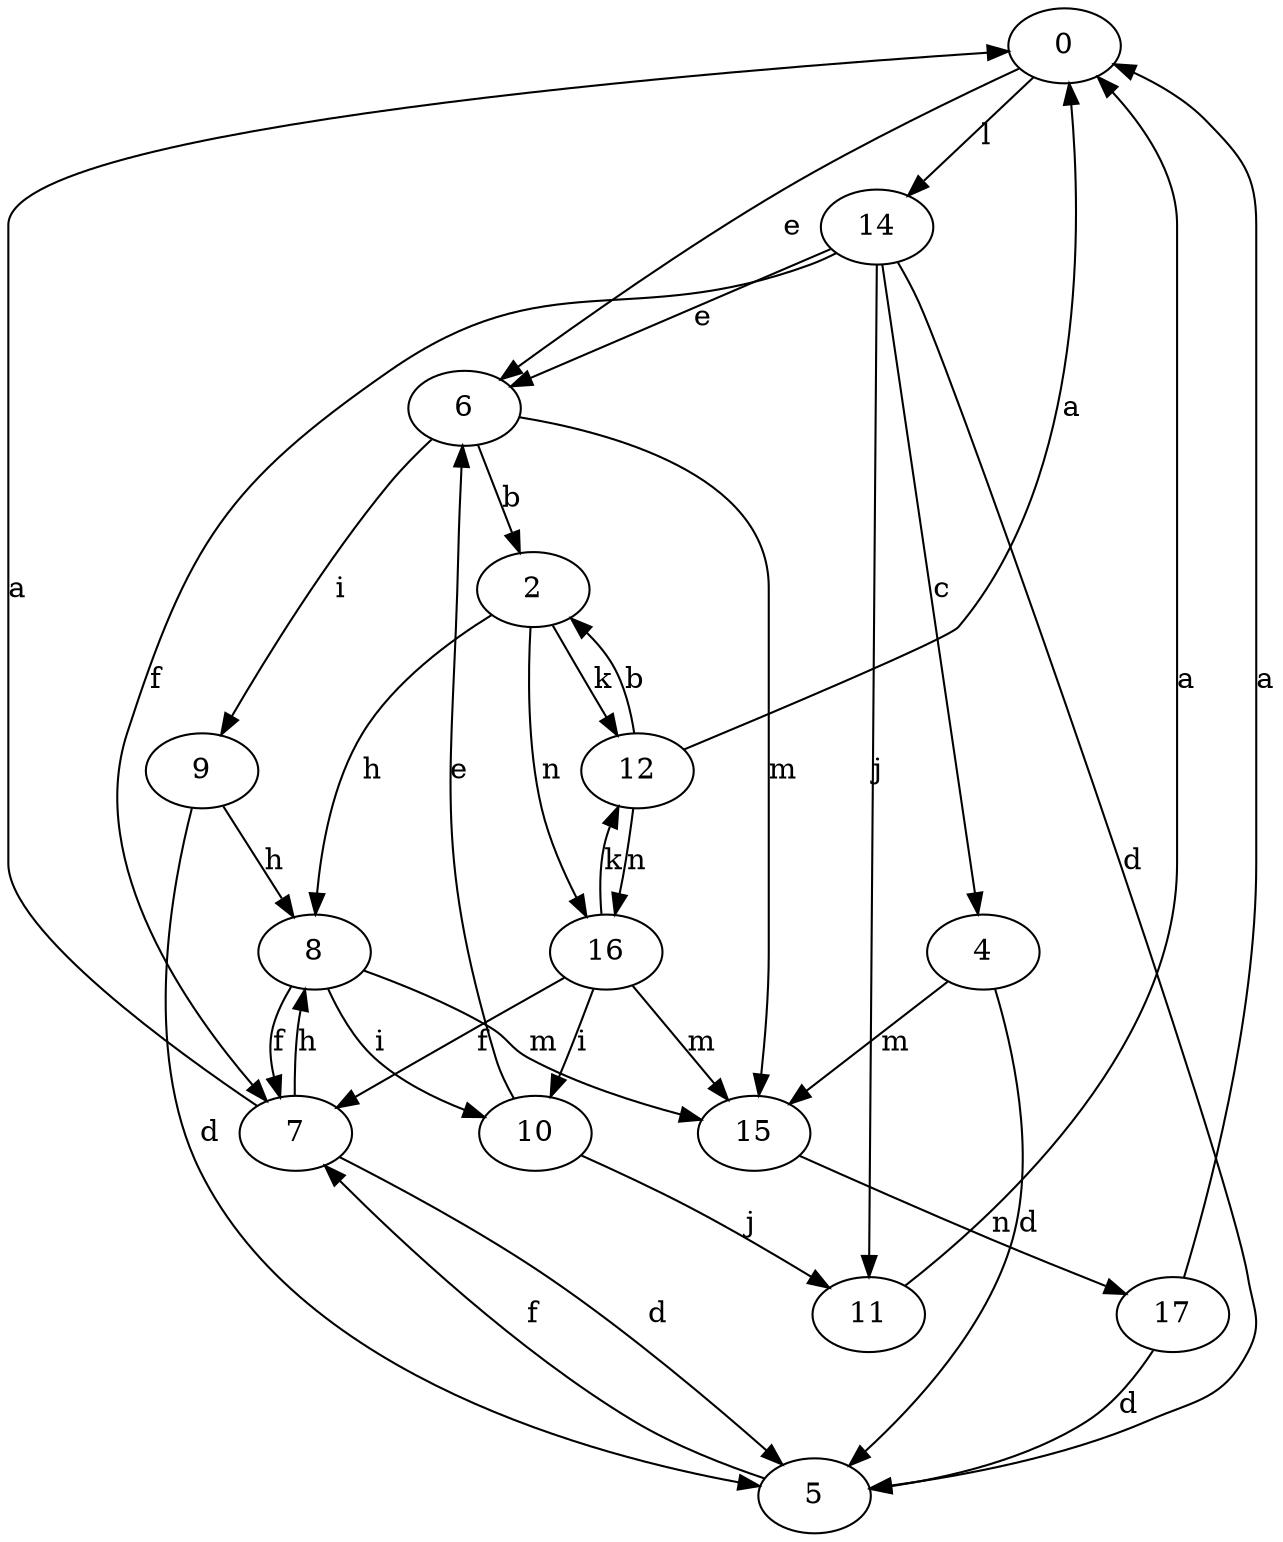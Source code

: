 strict digraph  {
0;
2;
4;
5;
6;
7;
8;
9;
10;
11;
12;
14;
15;
16;
17;
0 -> 6  [label=e];
0 -> 14  [label=l];
2 -> 8  [label=h];
2 -> 12  [label=k];
2 -> 16  [label=n];
4 -> 5  [label=d];
4 -> 15  [label=m];
5 -> 7  [label=f];
6 -> 2  [label=b];
6 -> 9  [label=i];
6 -> 15  [label=m];
7 -> 0  [label=a];
7 -> 5  [label=d];
7 -> 8  [label=h];
8 -> 7  [label=f];
8 -> 10  [label=i];
8 -> 15  [label=m];
9 -> 5  [label=d];
9 -> 8  [label=h];
10 -> 6  [label=e];
10 -> 11  [label=j];
11 -> 0  [label=a];
12 -> 0  [label=a];
12 -> 2  [label=b];
12 -> 16  [label=n];
14 -> 4  [label=c];
14 -> 5  [label=d];
14 -> 6  [label=e];
14 -> 7  [label=f];
14 -> 11  [label=j];
15 -> 17  [label=n];
16 -> 7  [label=f];
16 -> 10  [label=i];
16 -> 12  [label=k];
16 -> 15  [label=m];
17 -> 0  [label=a];
17 -> 5  [label=d];
}
